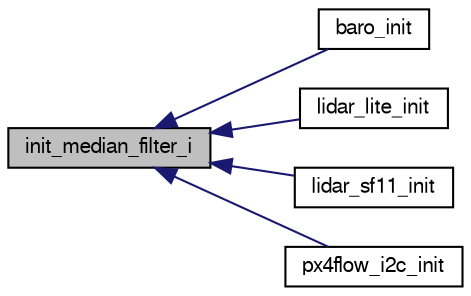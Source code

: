 digraph "init_median_filter_i"
{
  edge [fontname="FreeSans",fontsize="10",labelfontname="FreeSans",labelfontsize="10"];
  node [fontname="FreeSans",fontsize="10",shape=record];
  rankdir="LR";
  Node1 [label="init_median_filter_i",height=0.2,width=0.4,color="black", fillcolor="grey75", style="filled", fontcolor="black"];
  Node1 -> Node2 [dir="back",color="midnightblue",fontsize="10",style="solid",fontname="FreeSans"];
  Node2 [label="baro_init",height=0.2,width=0.4,color="black", fillcolor="white", style="filled",URL="$ardrone_2baro__board_8c.html#a9b25546908842f1d38fc56e438d46e21"];
  Node1 -> Node3 [dir="back",color="midnightblue",fontsize="10",style="solid",fontname="FreeSans"];
  Node3 [label="lidar_lite_init",height=0.2,width=0.4,color="black", fillcolor="white", style="filled",URL="$lidar__lite_8h.html#a5a142902f543b0c6afd67de5960aefd2",tooltip="Initialization function. "];
  Node1 -> Node4 [dir="back",color="midnightblue",fontsize="10",style="solid",fontname="FreeSans"];
  Node4 [label="lidar_sf11_init",height=0.2,width=0.4,color="black", fillcolor="white", style="filled",URL="$lidar__sf11_8h.html#a33e7a34971e620ee9d1acab000cef8dd",tooltip="Initialization function. "];
  Node1 -> Node5 [dir="back",color="midnightblue",fontsize="10",style="solid",fontname="FreeSans"];
  Node5 [label="px4flow_i2c_init",height=0.2,width=0.4,color="black", fillcolor="white", style="filled",URL="$px4flow__i2c_8h.html#a8e9f4c2965cb664393929e0d0e5eac81",tooltip="Initialization function. "];
}
